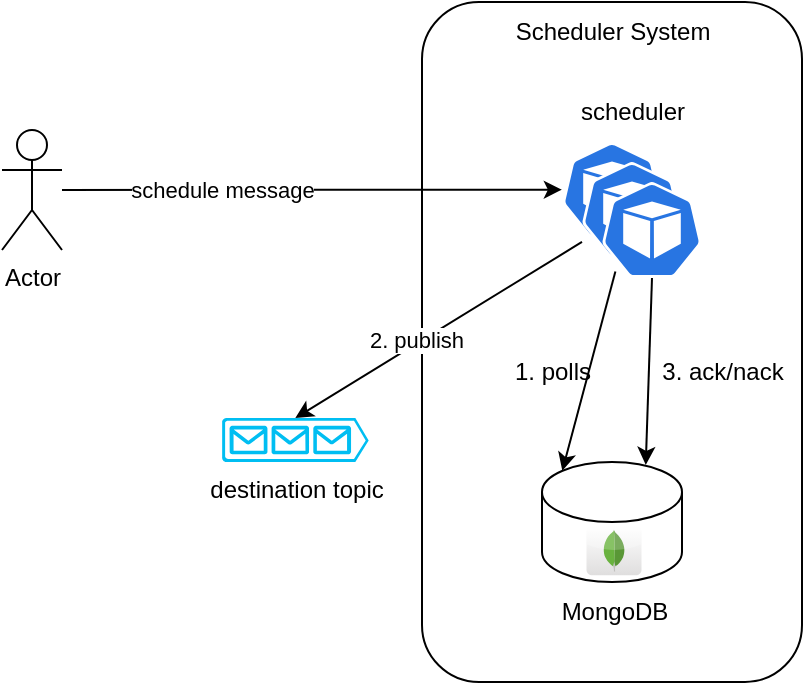 <mxfile version="24.7.16">
  <diagram name="Page-1" id="t5WV-oXMro6doO0H-t0e">
    <mxGraphModel dx="662" dy="938" grid="1" gridSize="10" guides="1" tooltips="1" connect="1" arrows="1" fold="1" page="1" pageScale="1" pageWidth="827" pageHeight="1169" math="0" shadow="0">
      <root>
        <mxCell id="0" />
        <mxCell id="1" parent="0" />
        <mxCell id="YEo3tqjkAiHQVEcUZivg-14" value="" style="rounded=1;whiteSpace=wrap;html=1;" vertex="1" parent="1">
          <mxGeometry x="290" y="240" width="190" height="340" as="geometry" />
        </mxCell>
        <mxCell id="YEo3tqjkAiHQVEcUZivg-2" value="" style="aspect=fixed;sketch=0;html=1;dashed=0;whitespace=wrap;verticalLabelPosition=bottom;verticalAlign=top;fillColor=#2875E2;strokeColor=#ffffff;points=[[0.005,0.63,0],[0.1,0.2,0],[0.9,0.2,0],[0.5,0,0],[0.995,0.63,0],[0.72,0.99,0],[0.5,1,0],[0.28,0.99,0]];shape=mxgraph.kubernetes.icon2;prIcon=pod" vertex="1" parent="1">
          <mxGeometry x="360" y="310" width="50" height="48" as="geometry" />
        </mxCell>
        <mxCell id="YEo3tqjkAiHQVEcUZivg-3" value="" style="aspect=fixed;sketch=0;html=1;dashed=0;whitespace=wrap;verticalLabelPosition=bottom;verticalAlign=top;fillColor=#2875E2;strokeColor=#ffffff;points=[[0.005,0.63,0],[0.1,0.2,0],[0.9,0.2,0],[0.5,0,0],[0.995,0.63,0],[0.72,0.99,0],[0.5,1,0],[0.28,0.99,0]];shape=mxgraph.kubernetes.icon2;prIcon=pod" vertex="1" parent="1">
          <mxGeometry x="370" y="320" width="50" height="48" as="geometry" />
        </mxCell>
        <mxCell id="YEo3tqjkAiHQVEcUZivg-4" value="" style="aspect=fixed;sketch=0;html=1;dashed=0;whitespace=wrap;verticalLabelPosition=bottom;verticalAlign=top;fillColor=#2875E2;strokeColor=#ffffff;points=[[0.005,0.63,0],[0.1,0.2,0],[0.9,0.2,0],[0.5,0,0],[0.995,0.63,0],[0.72,0.99,0],[0.5,1,0],[0.28,0.99,0]];shape=mxgraph.kubernetes.icon2;prIcon=pod" vertex="1" parent="1">
          <mxGeometry x="380" y="330" width="50" height="48" as="geometry" />
        </mxCell>
        <mxCell id="YEo3tqjkAiHQVEcUZivg-5" value="scheduler" style="text;html=1;align=center;verticalAlign=middle;resizable=0;points=[];autosize=1;strokeColor=none;fillColor=none;" vertex="1" parent="1">
          <mxGeometry x="355" y="280" width="80" height="30" as="geometry" />
        </mxCell>
        <mxCell id="YEo3tqjkAiHQVEcUZivg-9" value="" style="endArrow=classic;html=1;rounded=0;exitX=0.134;exitY=0.933;exitDx=0;exitDy=0;exitPerimeter=0;entryX=0.145;entryY=0;entryDx=0;entryDy=4.35;entryPerimeter=0;" edge="1" parent="1" source="YEo3tqjkAiHQVEcUZivg-4" target="YEo3tqjkAiHQVEcUZivg-17">
          <mxGeometry width="50" height="50" relative="1" as="geometry">
            <mxPoint x="390" y="470" as="sourcePoint" />
            <mxPoint x="384.4" y="467.225" as="targetPoint" />
          </mxGeometry>
        </mxCell>
        <mxCell id="YEo3tqjkAiHQVEcUZivg-10" value="1. polls" style="text;html=1;align=center;verticalAlign=middle;resizable=0;points=[];autosize=1;strokeColor=none;fillColor=none;" vertex="1" parent="1">
          <mxGeometry x="325" y="410" width="60" height="30" as="geometry" />
        </mxCell>
        <mxCell id="YEo3tqjkAiHQVEcUZivg-11" value="destination topic" style="verticalLabelPosition=bottom;html=1;verticalAlign=top;align=center;strokeColor=none;fillColor=#00BEF2;shape=mxgraph.azure.queue_generic;pointerEvents=1;" vertex="1" parent="1">
          <mxGeometry x="190" y="448" width="73.33" height="22" as="geometry" />
        </mxCell>
        <mxCell id="YEo3tqjkAiHQVEcUZivg-12" value="" style="endArrow=classic;html=1;rounded=0;exitX=0;exitY=0.833;exitDx=0;exitDy=0;exitPerimeter=0;entryX=0.5;entryY=0;entryDx=0;entryDy=0;entryPerimeter=0;" edge="1" parent="1" source="YEo3tqjkAiHQVEcUZivg-3" target="YEo3tqjkAiHQVEcUZivg-11">
          <mxGeometry width="50" height="50" relative="1" as="geometry">
            <mxPoint x="370" y="470" as="sourcePoint" />
            <mxPoint x="420" y="420" as="targetPoint" />
          </mxGeometry>
        </mxCell>
        <mxCell id="YEo3tqjkAiHQVEcUZivg-13" value="2. publish" style="edgeLabel;html=1;align=center;verticalAlign=middle;resizable=0;points=[];" vertex="1" connectable="0" parent="YEo3tqjkAiHQVEcUZivg-12">
          <mxGeometry x="0.154" y="-2" relative="1" as="geometry">
            <mxPoint as="offset" />
          </mxGeometry>
        </mxCell>
        <mxCell id="YEo3tqjkAiHQVEcUZivg-15" value="Scheduler System" style="text;html=1;align=center;verticalAlign=middle;resizable=0;points=[];autosize=1;strokeColor=none;fillColor=none;" vertex="1" parent="1">
          <mxGeometry x="325" y="240" width="120" height="30" as="geometry" />
        </mxCell>
        <mxCell id="YEo3tqjkAiHQVEcUZivg-17" value="" style="shape=cylinder3;whiteSpace=wrap;html=1;boundedLbl=1;backgroundOutline=1;size=15;" vertex="1" parent="1">
          <mxGeometry x="350" y="470" width="70" height="60" as="geometry" />
        </mxCell>
        <mxCell id="YEo3tqjkAiHQVEcUZivg-16" value="" style="dashed=0;outlineConnect=0;html=1;align=center;labelPosition=center;verticalLabelPosition=bottom;verticalAlign=top;shape=mxgraph.webicons.mongodb;gradientColor=#DFDEDE" vertex="1" parent="1">
          <mxGeometry x="372.25" y="502.0" width="27.5" height="24.66" as="geometry" />
        </mxCell>
        <mxCell id="YEo3tqjkAiHQVEcUZivg-18" value="MongoDB" style="text;html=1;align=center;verticalAlign=middle;resizable=0;points=[];autosize=1;strokeColor=none;fillColor=none;" vertex="1" parent="1">
          <mxGeometry x="346" y="530" width="80" height="30" as="geometry" />
        </mxCell>
        <mxCell id="YEo3tqjkAiHQVEcUZivg-19" value="Actor" style="shape=umlActor;verticalLabelPosition=bottom;verticalAlign=top;html=1;outlineConnect=0;" vertex="1" parent="1">
          <mxGeometry x="80" y="304" width="30" height="60" as="geometry" />
        </mxCell>
        <mxCell id="YEo3tqjkAiHQVEcUZivg-22" value="" style="endArrow=classic;html=1;rounded=0;exitX=0.5;exitY=1;exitDx=0;exitDy=0;exitPerimeter=0;entryX=0.741;entryY=0.024;entryDx=0;entryDy=0;entryPerimeter=0;" edge="1" parent="1" source="YEo3tqjkAiHQVEcUZivg-4" target="YEo3tqjkAiHQVEcUZivg-17">
          <mxGeometry width="50" height="50" relative="1" as="geometry">
            <mxPoint x="360" y="470" as="sourcePoint" />
            <mxPoint x="410" y="420" as="targetPoint" />
          </mxGeometry>
        </mxCell>
        <mxCell id="YEo3tqjkAiHQVEcUZivg-23" value="3. ack/nack" style="text;html=1;align=center;verticalAlign=middle;resizable=0;points=[];autosize=1;strokeColor=none;fillColor=none;" vertex="1" parent="1">
          <mxGeometry x="400" y="410" width="80" height="30" as="geometry" />
        </mxCell>
        <mxCell id="YEo3tqjkAiHQVEcUZivg-24" value="" style="endArrow=classic;html=1;rounded=0;entryX=0.368;entryY=0.276;entryDx=0;entryDy=0;entryPerimeter=0;" edge="1" parent="1" source="YEo3tqjkAiHQVEcUZivg-19" target="YEo3tqjkAiHQVEcUZivg-14">
          <mxGeometry width="50" height="50" relative="1" as="geometry">
            <mxPoint x="360" y="470" as="sourcePoint" />
            <mxPoint x="410" y="420" as="targetPoint" />
          </mxGeometry>
        </mxCell>
        <mxCell id="YEo3tqjkAiHQVEcUZivg-25" value="schedule message" style="edgeLabel;html=1;align=center;verticalAlign=middle;resizable=0;points=[];" vertex="1" connectable="0" parent="YEo3tqjkAiHQVEcUZivg-24">
          <mxGeometry x="-0.643" y="-1" relative="1" as="geometry">
            <mxPoint x="35" y="-1" as="offset" />
          </mxGeometry>
        </mxCell>
      </root>
    </mxGraphModel>
  </diagram>
</mxfile>
